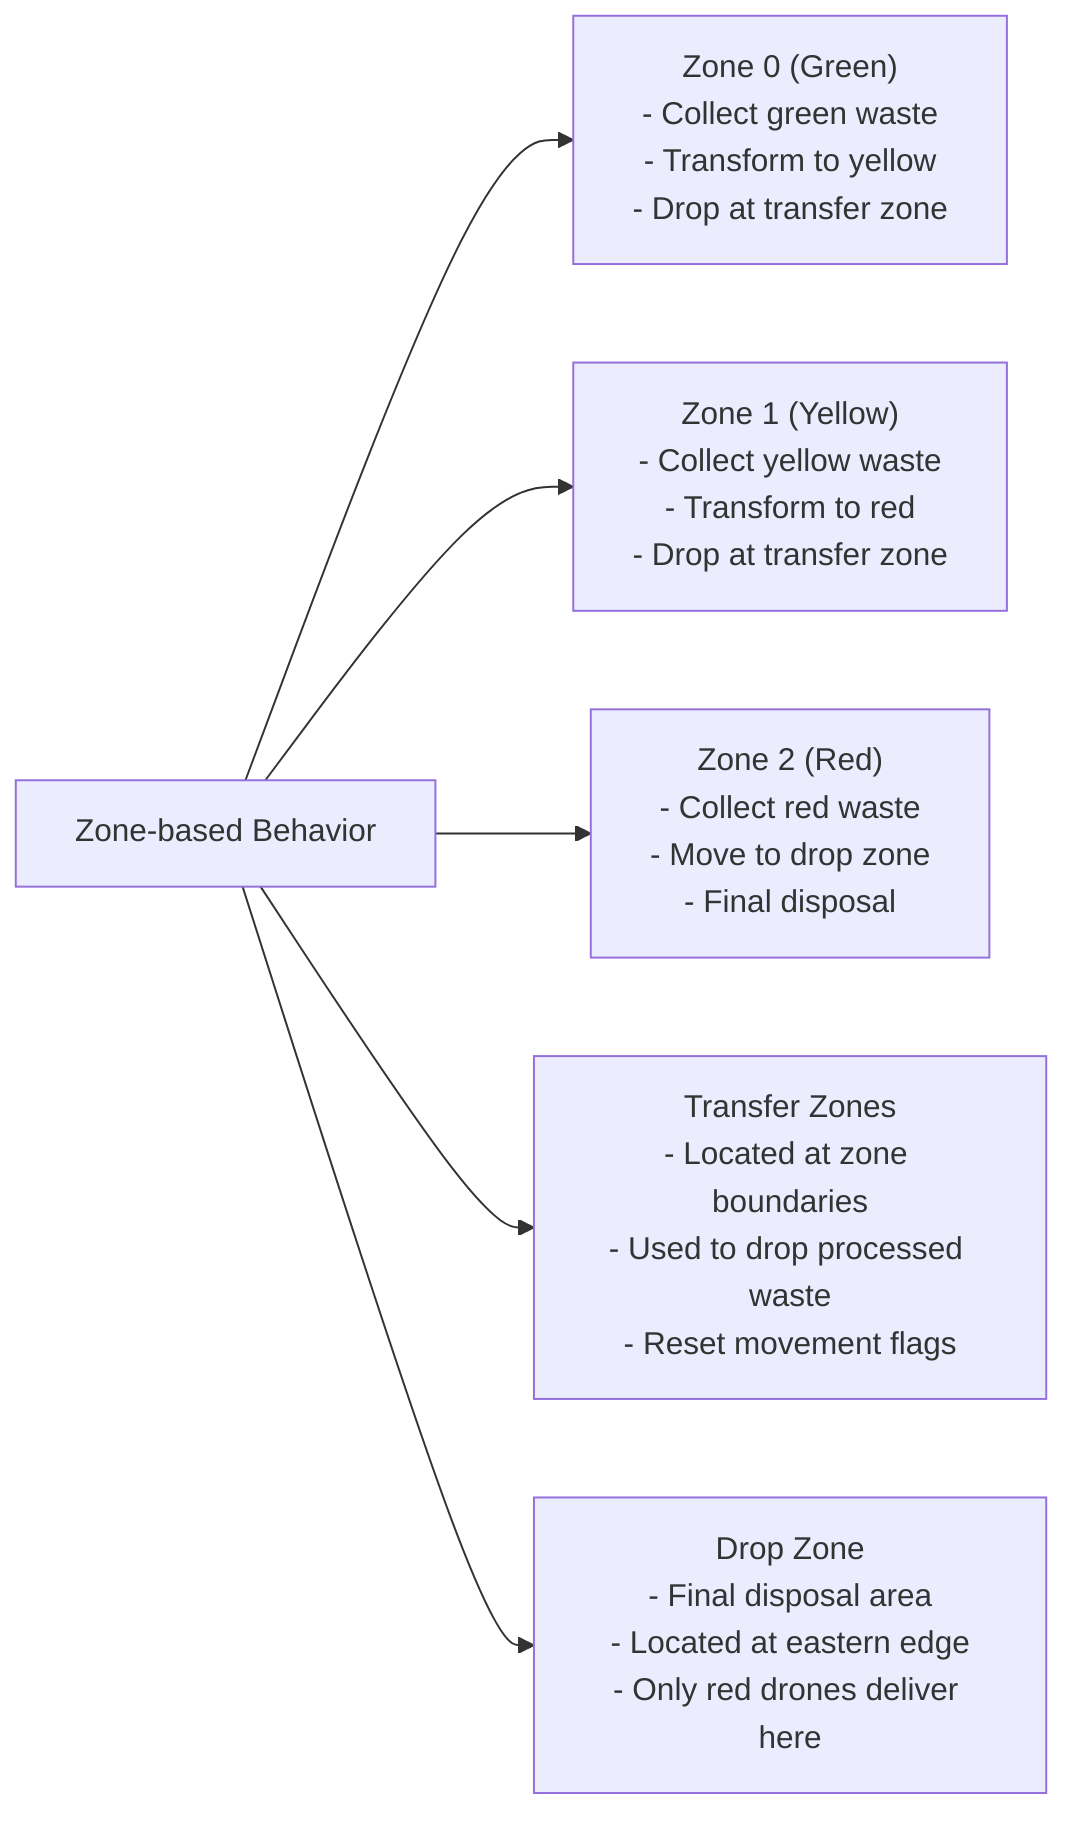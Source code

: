flowchart LR
    ZoneBehavior["Zone-based Behavior"] --> Zone0
    ZoneBehavior --> Zone1
    ZoneBehavior --> Zone2
    
    Zone0["Zone 0 (Green)<br>- Collect green waste<br>- Transform to yellow<br>- Drop at transfer zone"]
    
    Zone1["Zone 1 (Yellow)<br>- Collect yellow waste<br>- Transform to red<br>- Drop at transfer zone"]
    
    Zone2["Zone 2 (Red)<br>- Collect red waste<br>- Move to drop zone<br>- Final disposal"]
    
    %% Special zone behaviors
    TransferZone["Transfer Zones<br>- Located at zone boundaries<br>- Used to drop processed waste<br>- Reset movement flags"]
    
    DropZone["Drop Zone<br>- Final disposal area<br>- Located at eastern edge<br>- Only red drones deliver here"]
    
    ZoneBehavior --> TransferZone
    ZoneBehavior --> DropZone